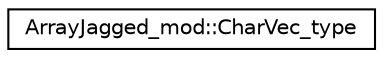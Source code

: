 digraph "Graphical Class Hierarchy"
{
 // LATEX_PDF_SIZE
  edge [fontname="Helvetica",fontsize="10",labelfontname="Helvetica",labelfontsize="10"];
  node [fontname="Helvetica",fontsize="10",shape=record];
  rankdir="LR";
  Node0 [label="ArrayJagged_mod::CharVec_type",height=0.2,width=0.4,color="black", fillcolor="white", style="filled",URL="$structArrayJagged__mod_1_1CharVec__type.html",tooltip=" "];
}
